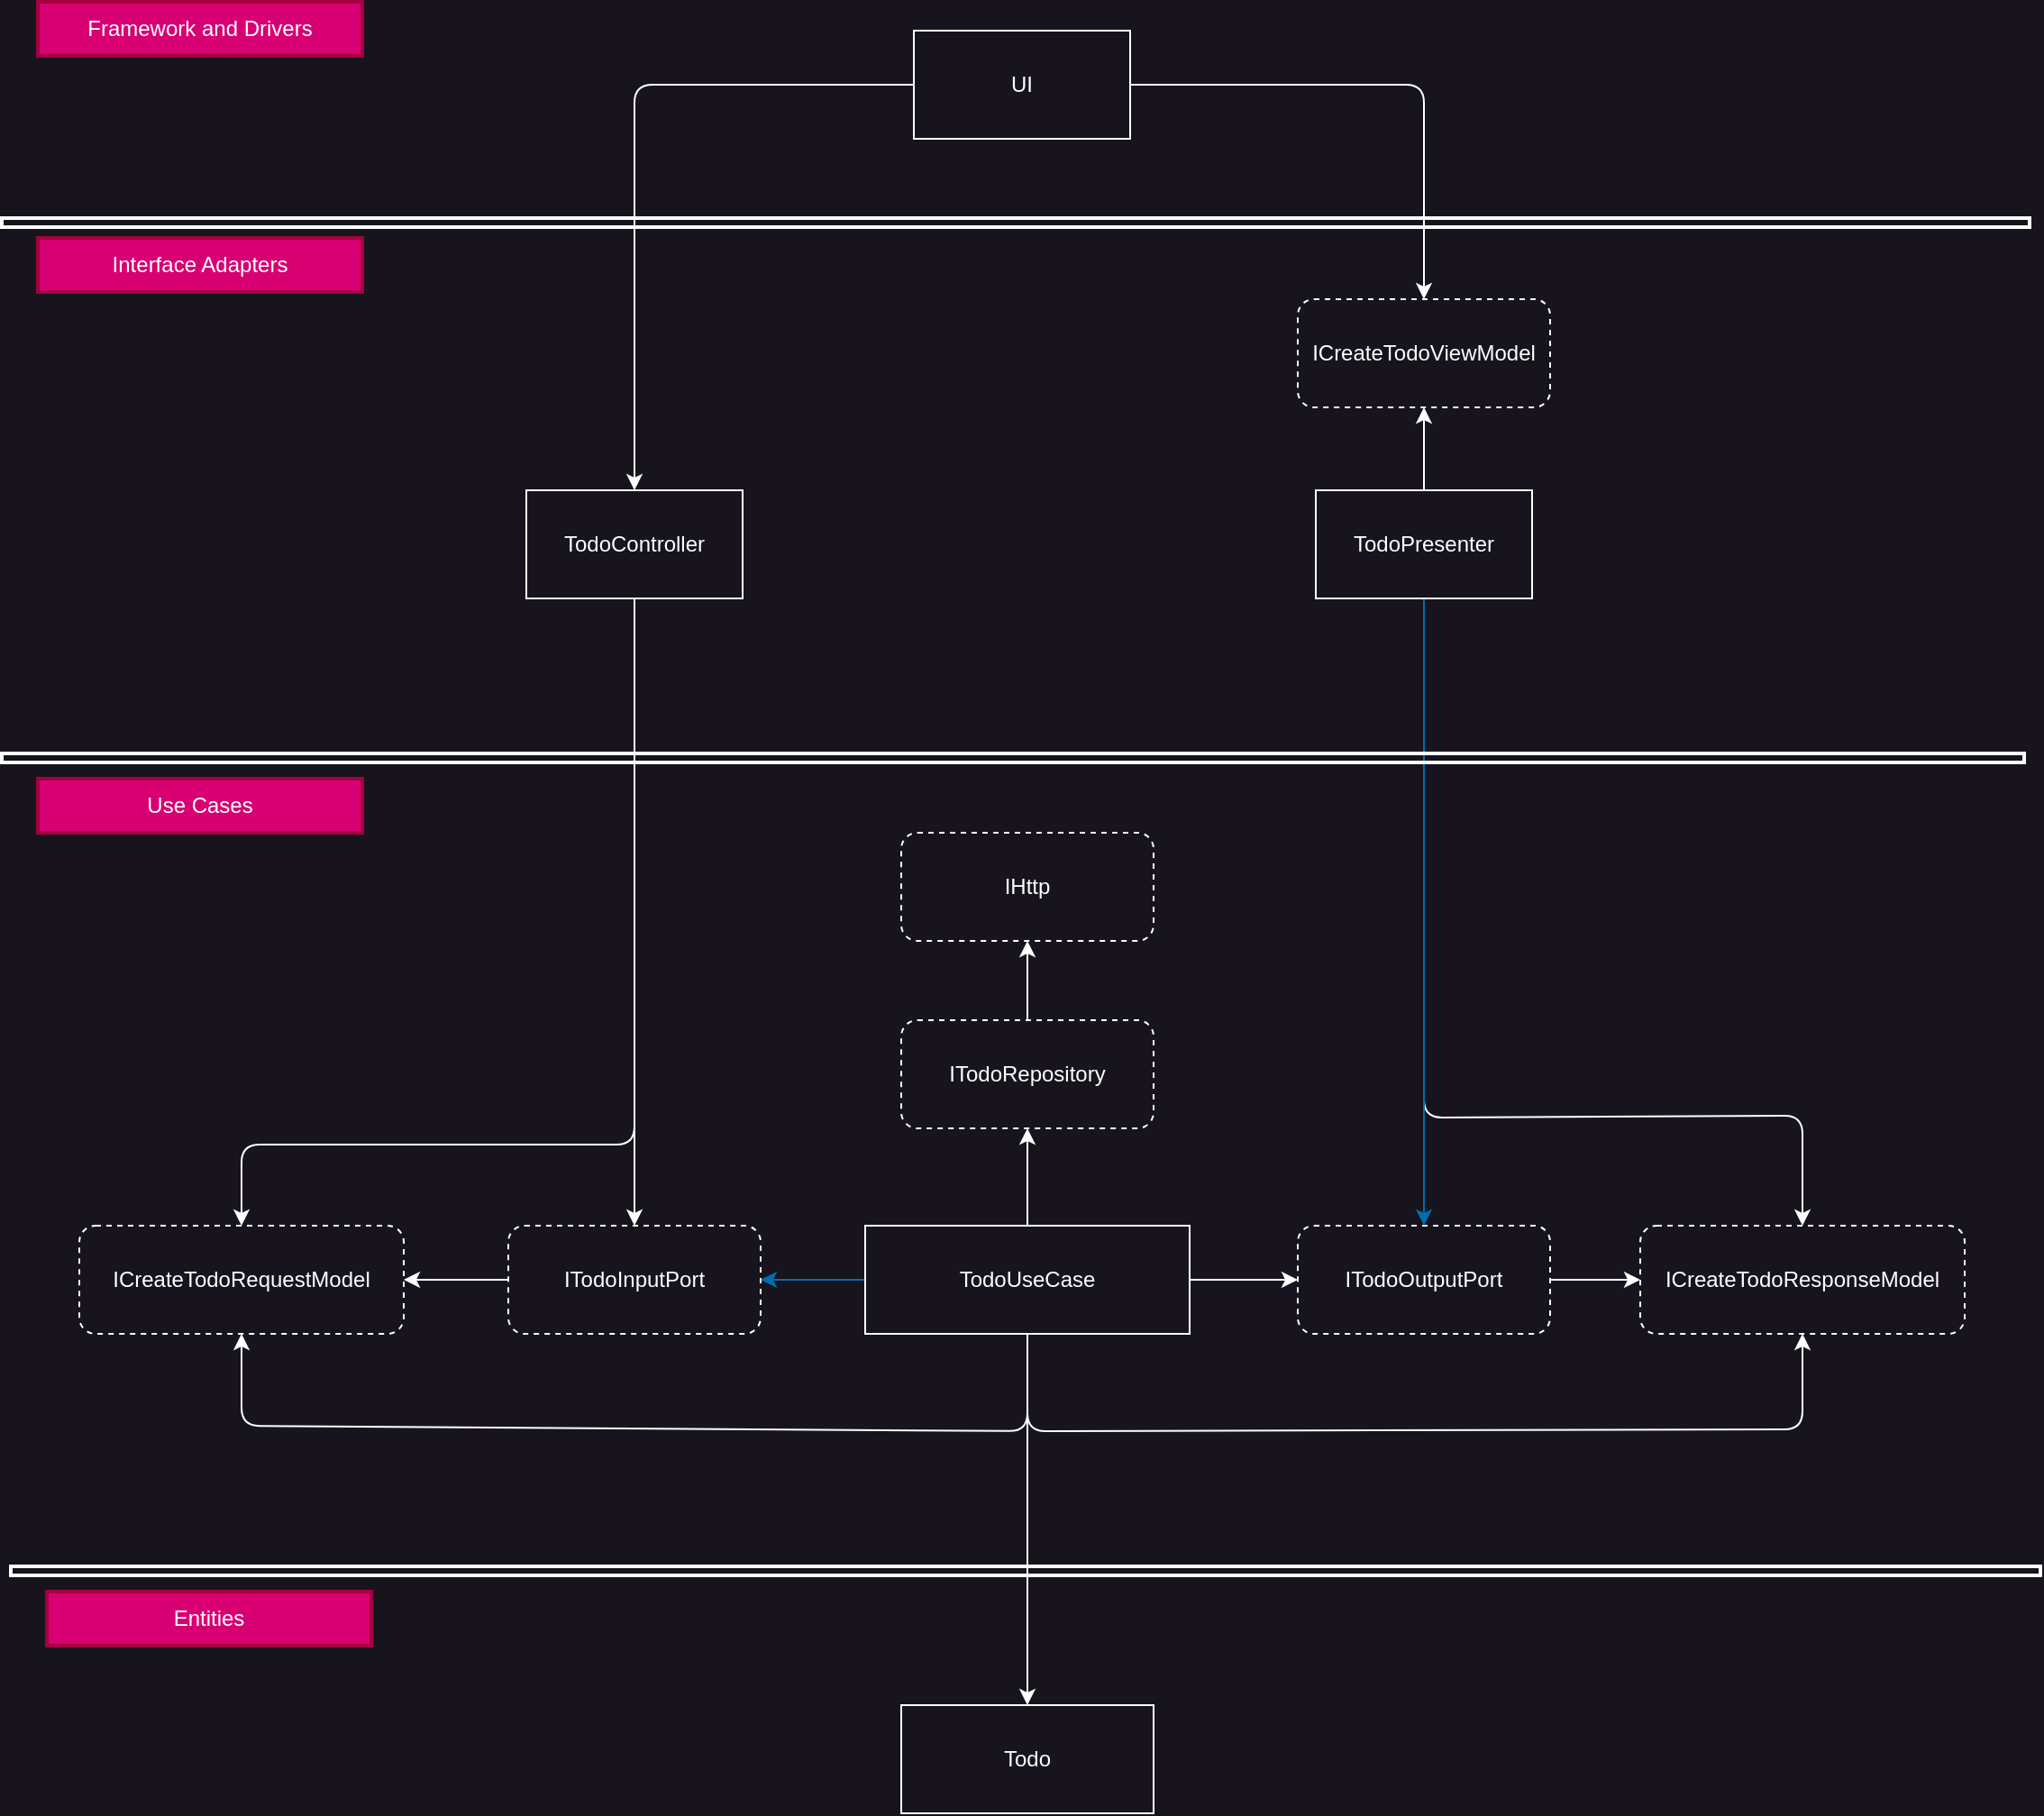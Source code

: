 <mxfile>
    <diagram id="_vay8Y5pAFVPlpuN3CmY" name="Page-1">
        <mxGraphModel dx="951" dy="437" grid="0" gridSize="20" guides="1" tooltips="1" connect="1" arrows="1" fold="1" page="1" pageScale="1" pageWidth="1169" pageHeight="1654" background="#18141D" math="0" shadow="0">
            <root>
                <mxCell id="0"/>
                <mxCell id="1" parent="0"/>
                <mxCell id="61" style="edgeStyle=none;html=1;exitX=1;exitY=0.5;exitDx=0;exitDy=0;entryX=0.5;entryY=0;entryDx=0;entryDy=0;fontColor=#FFFFFF;strokeColor=#FFFFFF;" edge="1" parent="1" source="2" target="39">
                    <mxGeometry relative="1" as="geometry">
                        <Array as="points">
                            <mxPoint x="808" y="56"/>
                        </Array>
                    </mxGeometry>
                </mxCell>
                <mxCell id="80" style="edgeStyle=none;html=1;entryX=0.5;entryY=0;entryDx=0;entryDy=0;fontColor=#FFFFFF;strokeColor=#FFFFFF;" edge="1" parent="1" source="2" target="3">
                    <mxGeometry relative="1" as="geometry">
                        <Array as="points">
                            <mxPoint x="370" y="56"/>
                        </Array>
                    </mxGeometry>
                </mxCell>
                <mxCell id="2" value="UI" style="rounded=0;whiteSpace=wrap;html=1;fillColor=#18141D;strokeColor=#FFFFFF;fontColor=#FFFFFF;" parent="1" vertex="1">
                    <mxGeometry x="525" y="26" width="120" height="60" as="geometry"/>
                </mxCell>
                <mxCell id="78" style="edgeStyle=none;html=1;entryX=0.5;entryY=0;entryDx=0;entryDy=0;fontColor=#FFFFFF;strokeColor=#FFFFFF;" edge="1" parent="1" source="3" target="67">
                    <mxGeometry relative="1" as="geometry">
                        <Array as="points">
                            <mxPoint x="370" y="644"/>
                            <mxPoint x="152" y="644"/>
                        </Array>
                    </mxGeometry>
                </mxCell>
                <mxCell id="98" style="edgeStyle=none;html=1;entryX=0.5;entryY=0;entryDx=0;entryDy=0;endArrow=classic;endFill=1;fontColor=#FFFFFF;strokeColor=#FFFFFF;" edge="1" parent="1" source="3" target="73">
                    <mxGeometry relative="1" as="geometry"/>
                </mxCell>
                <mxCell id="3" value="TodoController" style="rounded=0;whiteSpace=wrap;html=1;fillColor=#18141D;strokeColor=#FFFFFF;fontColor=#FFFFFF;" parent="1" vertex="1">
                    <mxGeometry x="310" y="281" width="120" height="60" as="geometry"/>
                </mxCell>
                <mxCell id="66" style="edgeStyle=none;html=1;entryX=0;entryY=0.5;entryDx=0;entryDy=0;strokeColor=#FFFFFF;" edge="1" parent="1" source="5" target="63">
                    <mxGeometry relative="1" as="geometry"/>
                </mxCell>
                <mxCell id="5" value="ITodoOutputPort" style="rounded=1;whiteSpace=wrap;html=1;glass=0;shadow=0;dashed=1;fillColor=#18141D;strokeColor=#FFFFFF;fontColor=#FFFFFF;" parent="1" vertex="1">
                    <mxGeometry x="738" y="689" width="140" height="60" as="geometry"/>
                </mxCell>
                <mxCell id="101" style="edgeStyle=none;html=1;entryX=0.5;entryY=1;entryDx=0;entryDy=0;endArrow=classic;endFill=1;strokeColor=#FFFFFF;" edge="1" parent="1" source="10" target="15">
                    <mxGeometry relative="1" as="geometry"/>
                </mxCell>
                <mxCell id="10" value="ITodoRepository" style="rounded=1;whiteSpace=wrap;html=1;glass=0;shadow=0;dashed=1;fillColor=#18141D;strokeColor=#FFFFFF;fontColor=#FFFFFF;" parent="1" vertex="1">
                    <mxGeometry x="518" y="575" width="140" height="60" as="geometry"/>
                </mxCell>
                <mxCell id="13" value="Todo" style="rounded=0;whiteSpace=wrap;html=1;glass=0;shadow=0;strokeColor=#FFFFFF;fillColor=#18141D;fontColor=#FFFFFF;" parent="1" vertex="1">
                    <mxGeometry x="518" y="955" width="140" height="60" as="geometry"/>
                </mxCell>
                <mxCell id="15" value="IHttp" style="rounded=1;whiteSpace=wrap;html=1;glass=0;shadow=0;dashed=1;fillColor=#18141D;strokeColor=#FFFFFF;fontColor=#FFFFFF;" parent="1" vertex="1">
                    <mxGeometry x="518" y="471" width="140" height="60" as="geometry"/>
                </mxCell>
                <mxCell id="62" style="edgeStyle=none;html=1;exitX=0.5;exitY=0;exitDx=0;exitDy=0;entryX=0.5;entryY=1;entryDx=0;entryDy=0;fontColor=#FFFFFF;strokeColor=#FFFFFF;" edge="1" parent="1" source="29" target="39">
                    <mxGeometry relative="1" as="geometry"/>
                </mxCell>
                <mxCell id="64" style="edgeStyle=none;html=1;entryX=0.5;entryY=0;entryDx=0;entryDy=0;fontColor=#FFFFFF;strokeColor=#FFFFFF;" edge="1" parent="1" source="29" target="63">
                    <mxGeometry relative="1" as="geometry">
                        <Array as="points">
                            <mxPoint x="808" y="629"/>
                            <mxPoint x="1018" y="628"/>
                        </Array>
                    </mxGeometry>
                </mxCell>
                <mxCell id="81" style="edgeStyle=none;html=1;entryX=0.5;entryY=0;entryDx=0;entryDy=0;fillColor=#1ba1e2;strokeColor=#006EAF;" edge="1" parent="1" source="29" target="5">
                    <mxGeometry relative="1" as="geometry"/>
                </mxCell>
                <mxCell id="29" value="TodoPresenter" style="rounded=0;whiteSpace=wrap;html=1;fillColor=#18141D;strokeColor=#FFFFFF;fontColor=#FFFFFF;" parent="1" vertex="1">
                    <mxGeometry x="748" y="281" width="120" height="60" as="geometry"/>
                </mxCell>
                <mxCell id="39" value="ICreateTodoViewModel" style="rounded=1;whiteSpace=wrap;html=1;glass=0;shadow=0;dashed=1;strokeColor=#FFFFFF;fillColor=#18141D;fontColor=#FFFFFF;" parent="1" vertex="1">
                    <mxGeometry x="738" y="175" width="140" height="60" as="geometry"/>
                </mxCell>
                <mxCell id="47" value="" style="rounded=0;whiteSpace=wrap;html=1;strokeColor=#FFFFFF;fillColor=none;strokeWidth=2;" parent="1" vertex="1">
                    <mxGeometry x="19" y="130" width="1125" height="5" as="geometry"/>
                </mxCell>
                <mxCell id="50" value="" style="rounded=0;whiteSpace=wrap;html=1;strokeColor=#FFFFFF;fillColor=none;strokeWidth=2;" parent="1" vertex="1">
                    <mxGeometry x="19" y="427" width="1122" height="5" as="geometry"/>
                </mxCell>
                <mxCell id="55" value="" style="rounded=0;whiteSpace=wrap;html=1;strokeColor=#FFFFFF;fillColor=none;strokeWidth=2;" parent="1" vertex="1">
                    <mxGeometry x="24" y="878" width="1126" height="5" as="geometry"/>
                </mxCell>
                <mxCell id="56" value="Entities" style="text;html=1;strokeColor=#A50040;fillColor=#d80073;align=center;verticalAlign=middle;whiteSpace=wrap;rounded=0;strokeWidth=2;fontColor=#ffffff;" parent="1" vertex="1">
                    <mxGeometry x="44" y="892" width="180" height="30" as="geometry"/>
                </mxCell>
                <mxCell id="57" value="Use Cases" style="text;html=1;strokeColor=#A50040;fillColor=#d80073;align=center;verticalAlign=middle;whiteSpace=wrap;rounded=0;strokeWidth=2;fontColor=#ffffff;" parent="1" vertex="1">
                    <mxGeometry x="39" y="441" width="180" height="30" as="geometry"/>
                </mxCell>
                <mxCell id="58" value="Interface Adapters" style="text;html=1;strokeColor=#A50040;fillColor=#d80073;align=center;verticalAlign=middle;whiteSpace=wrap;rounded=0;strokeWidth=2;fontColor=#ffffff;" parent="1" vertex="1">
                    <mxGeometry x="39" y="141" width="180" height="30" as="geometry"/>
                </mxCell>
                <mxCell id="59" value="Framework and Drivers" style="text;html=1;strokeColor=#A50040;fillColor=#d80073;align=center;verticalAlign=middle;whiteSpace=wrap;rounded=0;strokeWidth=2;fontColor=#ffffff;" parent="1" vertex="1">
                    <mxGeometry x="39" y="10" width="180" height="30" as="geometry"/>
                </mxCell>
                <mxCell id="63" value="ICreateTodoResponseModel" style="rounded=1;whiteSpace=wrap;html=1;glass=0;shadow=0;dashed=1;strokeColor=#FFFFFF;fillColor=#18141D;fontColor=#FFFFFF;" vertex="1" parent="1">
                    <mxGeometry x="928" y="689" width="180" height="60" as="geometry"/>
                </mxCell>
                <mxCell id="67" value="ICreateTodoRequestModel" style="rounded=1;whiteSpace=wrap;html=1;glass=0;shadow=0;dashed=1;strokeColor=#FFFFFF;fillColor=#18141D;fontColor=#FFFFFF;" vertex="1" parent="1">
                    <mxGeometry x="62" y="689" width="180" height="60" as="geometry"/>
                </mxCell>
                <mxCell id="72" style="edgeStyle=none;html=1;entryX=0;entryY=0.5;entryDx=0;entryDy=0;strokeColor=#FFFFFF;" edge="1" parent="1" source="71" target="5">
                    <mxGeometry relative="1" as="geometry"/>
                </mxCell>
                <mxCell id="74" style="edgeStyle=none;html=1;entryX=1;entryY=0.5;entryDx=0;entryDy=0;fillColor=#1ba1e2;strokeColor=#006EAF;" edge="1" parent="1" source="71" target="73">
                    <mxGeometry relative="1" as="geometry"/>
                </mxCell>
                <mxCell id="95" style="edgeStyle=none;html=1;entryX=0.5;entryY=1;entryDx=0;entryDy=0;endArrow=classic;endFill=1;fontColor=#FFFFFF;strokeColor=#FFFFFF;" edge="1" parent="1" source="71" target="63">
                    <mxGeometry relative="1" as="geometry">
                        <Array as="points">
                            <mxPoint x="588" y="803"/>
                            <mxPoint x="1018" y="802"/>
                        </Array>
                    </mxGeometry>
                </mxCell>
                <mxCell id="97" style="edgeStyle=none;html=1;entryX=0.5;entryY=1;entryDx=0;entryDy=0;endArrow=classic;endFill=1;fontColor=#FFFFFF;strokeColor=#FFFFFF;" edge="1" parent="1" source="71" target="67">
                    <mxGeometry relative="1" as="geometry">
                        <Array as="points">
                            <mxPoint x="588" y="803"/>
                            <mxPoint x="152" y="800"/>
                        </Array>
                    </mxGeometry>
                </mxCell>
                <mxCell id="99" style="edgeStyle=none;html=1;entryX=0.5;entryY=0;entryDx=0;entryDy=0;endArrow=classic;endFill=1;fontColor=#FFFFFF;labelBorderColor=#FFFFFF;strokeColor=#FFFFFF;" edge="1" parent="1" source="71" target="13">
                    <mxGeometry relative="1" as="geometry"/>
                </mxCell>
                <mxCell id="100" style="edgeStyle=none;html=1;entryX=0.5;entryY=1;entryDx=0;entryDy=0;endArrow=classic;endFill=1;strokeColor=#FFFFFF;" edge="1" parent="1" source="71" target="10">
                    <mxGeometry relative="1" as="geometry"/>
                </mxCell>
                <mxCell id="71" value="TodoUseCase" style="rounded=0;whiteSpace=wrap;html=1;glass=0;shadow=0;strokeColor=#FFFFFF;fillColor=#18141D;fontColor=#FFFFFF;" vertex="1" parent="1">
                    <mxGeometry x="498" y="689" width="180" height="60" as="geometry"/>
                </mxCell>
                <mxCell id="77" style="edgeStyle=none;html=1;entryX=1;entryY=0.5;entryDx=0;entryDy=0;fontColor=#FFFFFF;strokeColor=#FFFFFF;" edge="1" parent="1" source="73" target="67">
                    <mxGeometry relative="1" as="geometry"/>
                </mxCell>
                <mxCell id="73" value="ITodoInputPort" style="rounded=1;whiteSpace=wrap;html=1;glass=0;shadow=0;dashed=1;fillColor=#18141D;strokeColor=#FFFFFF;fontColor=#FFFFFF;" vertex="1" parent="1">
                    <mxGeometry x="300" y="689" width="140" height="60" as="geometry"/>
                </mxCell>
            </root>
        </mxGraphModel>
    </diagram>
</mxfile>
